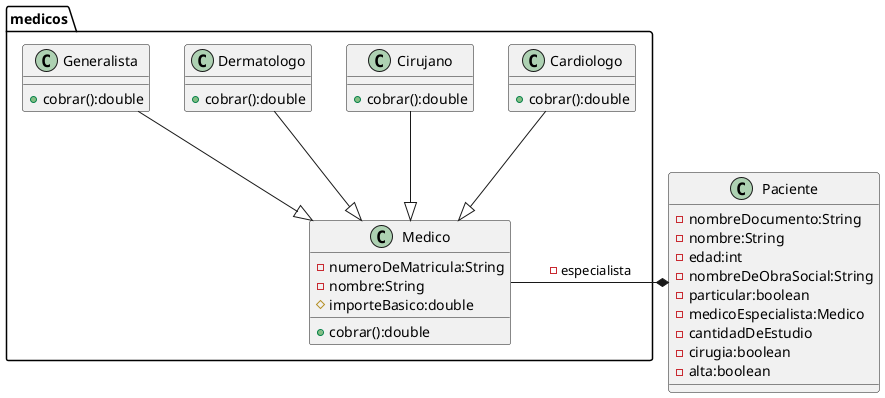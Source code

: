@startuml
class Paciente{
    -nombreDocumento:String
    -nombre:String
    -edad:int
    -nombreDeObraSocial:String
    -particular:boolean
    -medicoEspecialista:Medico
    -cantidadDeEstudio
    -cirugia:boolean
    -alta:boolean
}

package medicos{

    class Medico{
        -numeroDeMatricula:String
        -nombre:String
        #importeBasico:double

        +cobrar():double
    }

    class Cardiologo{
        +cobrar():double
    }

    class Cirujano{
        +cobrar():double
    }

    class Dermatologo{
        +cobrar():double
    }

    class Generalista{
        +cobrar():double
    }
}

Paciente *-left- Medico:-especialista
Cardiologo --|> Medico
Cirujano --|> Medico
Dermatologo --|> Medico
Generalista --|> Medico
@enduml